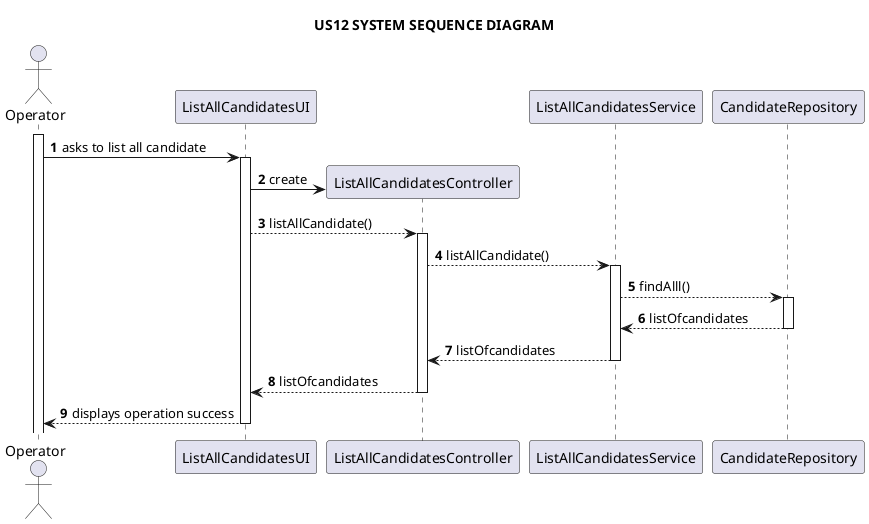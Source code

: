 @startuml

title US12 SYSTEM SEQUENCE DIAGRAM

autonumber

actor Operator as a
participant ListAllCandidatesUI as ui
participant ListAllCandidatesController as c
participant ListAllCandidatesService as s
participant CandidateRepository as repo



activate a
a -> ui: asks to list all candidate
activate ui

ui -> c** : create

ui-->c:listAllCandidate()
activate c

c-->s:listAllCandidate()
activate s

s-->repo:findAlll()
activate repo

repo-->s:listOfcandidates
deactivate repo

s-->c:listOfcandidates
deactivate s

c-->ui:listOfcandidates
deactivate c


      ui --> a: displays operation success
    deactivate ui
@enduml